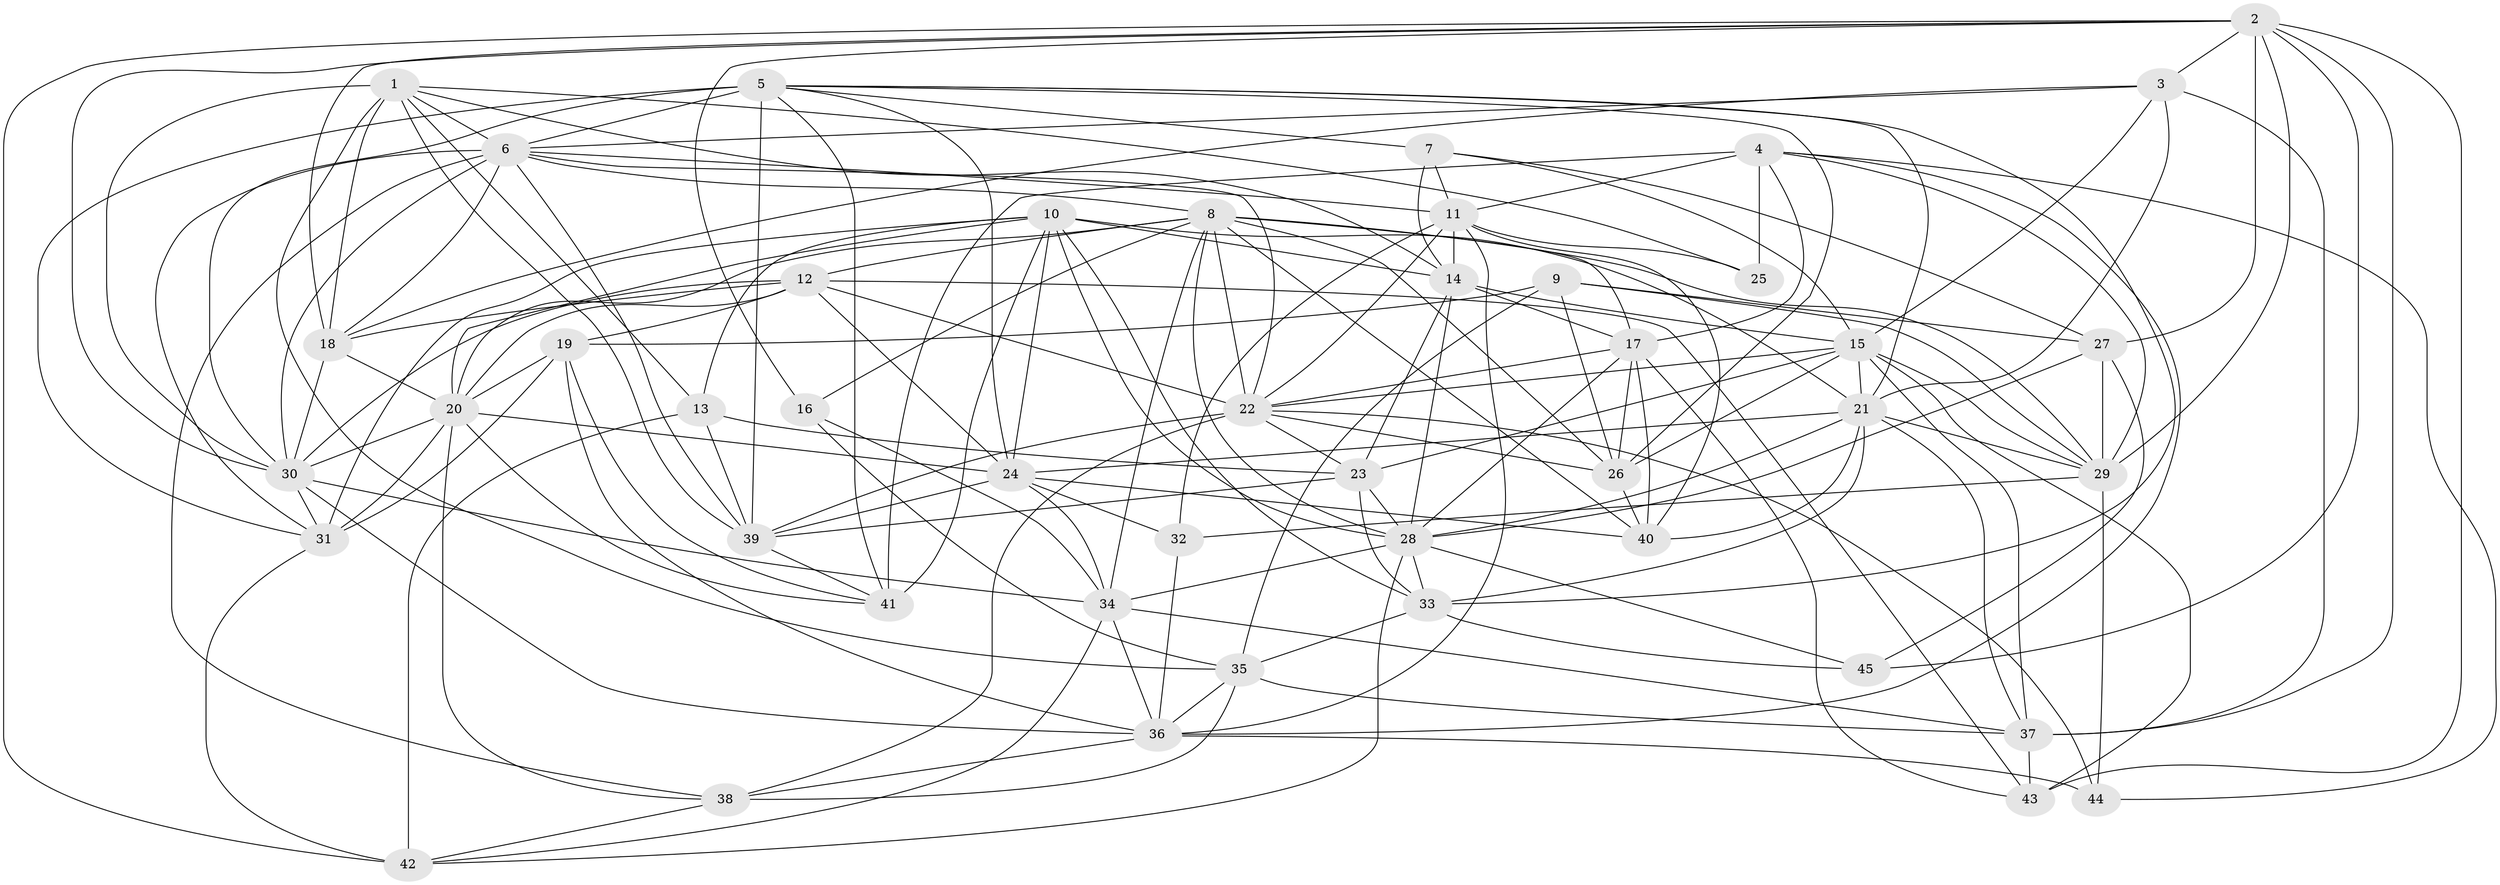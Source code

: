 // original degree distribution, {4: 1.0}
// Generated by graph-tools (version 1.1) at 2025/53/03/04/25 22:53:31]
// undirected, 45 vertices, 167 edges
graph export_dot {
  node [color=gray90,style=filled];
  1;
  2;
  3;
  4;
  5;
  6;
  7;
  8;
  9;
  10;
  11;
  12;
  13;
  14;
  15;
  16;
  17;
  18;
  19;
  20;
  21;
  22;
  23;
  24;
  25;
  26;
  27;
  28;
  29;
  30;
  31;
  32;
  33;
  34;
  35;
  36;
  37;
  38;
  39;
  40;
  41;
  42;
  43;
  44;
  45;
  1 -- 6 [weight=1.0];
  1 -- 13 [weight=1.0];
  1 -- 14 [weight=1.0];
  1 -- 18 [weight=1.0];
  1 -- 25 [weight=1.0];
  1 -- 30 [weight=1.0];
  1 -- 35 [weight=1.0];
  1 -- 39 [weight=1.0];
  2 -- 3 [weight=1.0];
  2 -- 16 [weight=1.0];
  2 -- 18 [weight=1.0];
  2 -- 27 [weight=2.0];
  2 -- 29 [weight=1.0];
  2 -- 30 [weight=1.0];
  2 -- 37 [weight=1.0];
  2 -- 42 [weight=1.0];
  2 -- 43 [weight=2.0];
  2 -- 45 [weight=1.0];
  3 -- 6 [weight=1.0];
  3 -- 15 [weight=2.0];
  3 -- 18 [weight=1.0];
  3 -- 21 [weight=1.0];
  3 -- 37 [weight=2.0];
  4 -- 11 [weight=1.0];
  4 -- 17 [weight=1.0];
  4 -- 25 [weight=2.0];
  4 -- 29 [weight=1.0];
  4 -- 36 [weight=1.0];
  4 -- 41 [weight=3.0];
  4 -- 44 [weight=1.0];
  5 -- 6 [weight=1.0];
  5 -- 7 [weight=1.0];
  5 -- 21 [weight=1.0];
  5 -- 24 [weight=1.0];
  5 -- 26 [weight=1.0];
  5 -- 30 [weight=1.0];
  5 -- 31 [weight=1.0];
  5 -- 33 [weight=1.0];
  5 -- 39 [weight=3.0];
  5 -- 41 [weight=1.0];
  6 -- 8 [weight=1.0];
  6 -- 11 [weight=1.0];
  6 -- 18 [weight=2.0];
  6 -- 22 [weight=1.0];
  6 -- 30 [weight=1.0];
  6 -- 31 [weight=1.0];
  6 -- 38 [weight=1.0];
  6 -- 39 [weight=1.0];
  7 -- 11 [weight=1.0];
  7 -- 14 [weight=2.0];
  7 -- 15 [weight=1.0];
  7 -- 27 [weight=1.0];
  8 -- 12 [weight=1.0];
  8 -- 16 [weight=1.0];
  8 -- 17 [weight=2.0];
  8 -- 20 [weight=1.0];
  8 -- 22 [weight=1.0];
  8 -- 26 [weight=1.0];
  8 -- 28 [weight=1.0];
  8 -- 29 [weight=1.0];
  8 -- 34 [weight=1.0];
  8 -- 40 [weight=1.0];
  9 -- 19 [weight=1.0];
  9 -- 26 [weight=1.0];
  9 -- 27 [weight=2.0];
  9 -- 29 [weight=2.0];
  9 -- 35 [weight=2.0];
  10 -- 13 [weight=1.0];
  10 -- 14 [weight=1.0];
  10 -- 20 [weight=1.0];
  10 -- 21 [weight=1.0];
  10 -- 24 [weight=1.0];
  10 -- 28 [weight=2.0];
  10 -- 31 [weight=1.0];
  10 -- 33 [weight=1.0];
  10 -- 41 [weight=1.0];
  11 -- 14 [weight=2.0];
  11 -- 22 [weight=1.0];
  11 -- 25 [weight=1.0];
  11 -- 32 [weight=1.0];
  11 -- 36 [weight=1.0];
  11 -- 40 [weight=1.0];
  12 -- 18 [weight=1.0];
  12 -- 19 [weight=1.0];
  12 -- 20 [weight=1.0];
  12 -- 22 [weight=1.0];
  12 -- 24 [weight=1.0];
  12 -- 30 [weight=1.0];
  12 -- 43 [weight=1.0];
  13 -- 23 [weight=1.0];
  13 -- 39 [weight=2.0];
  13 -- 42 [weight=3.0];
  14 -- 15 [weight=1.0];
  14 -- 17 [weight=2.0];
  14 -- 23 [weight=2.0];
  14 -- 28 [weight=1.0];
  15 -- 21 [weight=1.0];
  15 -- 22 [weight=1.0];
  15 -- 23 [weight=1.0];
  15 -- 26 [weight=2.0];
  15 -- 29 [weight=1.0];
  15 -- 37 [weight=1.0];
  15 -- 43 [weight=1.0];
  16 -- 34 [weight=1.0];
  16 -- 35 [weight=1.0];
  17 -- 22 [weight=1.0];
  17 -- 26 [weight=1.0];
  17 -- 28 [weight=1.0];
  17 -- 40 [weight=1.0];
  17 -- 43 [weight=1.0];
  18 -- 20 [weight=1.0];
  18 -- 30 [weight=1.0];
  19 -- 20 [weight=2.0];
  19 -- 31 [weight=1.0];
  19 -- 36 [weight=2.0];
  19 -- 41 [weight=1.0];
  20 -- 24 [weight=1.0];
  20 -- 30 [weight=1.0];
  20 -- 31 [weight=2.0];
  20 -- 38 [weight=1.0];
  20 -- 41 [weight=1.0];
  21 -- 24 [weight=2.0];
  21 -- 28 [weight=1.0];
  21 -- 29 [weight=1.0];
  21 -- 33 [weight=2.0];
  21 -- 37 [weight=1.0];
  21 -- 40 [weight=1.0];
  22 -- 23 [weight=1.0];
  22 -- 26 [weight=1.0];
  22 -- 38 [weight=1.0];
  22 -- 39 [weight=2.0];
  22 -- 44 [weight=1.0];
  23 -- 28 [weight=1.0];
  23 -- 33 [weight=1.0];
  23 -- 39 [weight=1.0];
  24 -- 32 [weight=1.0];
  24 -- 34 [weight=1.0];
  24 -- 39 [weight=1.0];
  24 -- 40 [weight=1.0];
  26 -- 40 [weight=1.0];
  27 -- 28 [weight=1.0];
  27 -- 29 [weight=1.0];
  27 -- 45 [weight=1.0];
  28 -- 33 [weight=1.0];
  28 -- 34 [weight=1.0];
  28 -- 42 [weight=1.0];
  28 -- 45 [weight=1.0];
  29 -- 32 [weight=1.0];
  29 -- 44 [weight=1.0];
  30 -- 31 [weight=1.0];
  30 -- 34 [weight=1.0];
  30 -- 36 [weight=1.0];
  31 -- 42 [weight=1.0];
  32 -- 36 [weight=1.0];
  33 -- 35 [weight=1.0];
  33 -- 45 [weight=1.0];
  34 -- 36 [weight=1.0];
  34 -- 37 [weight=1.0];
  34 -- 42 [weight=1.0];
  35 -- 36 [weight=1.0];
  35 -- 37 [weight=1.0];
  35 -- 38 [weight=1.0];
  36 -- 38 [weight=1.0];
  36 -- 44 [weight=1.0];
  37 -- 43 [weight=1.0];
  38 -- 42 [weight=1.0];
  39 -- 41 [weight=1.0];
}
